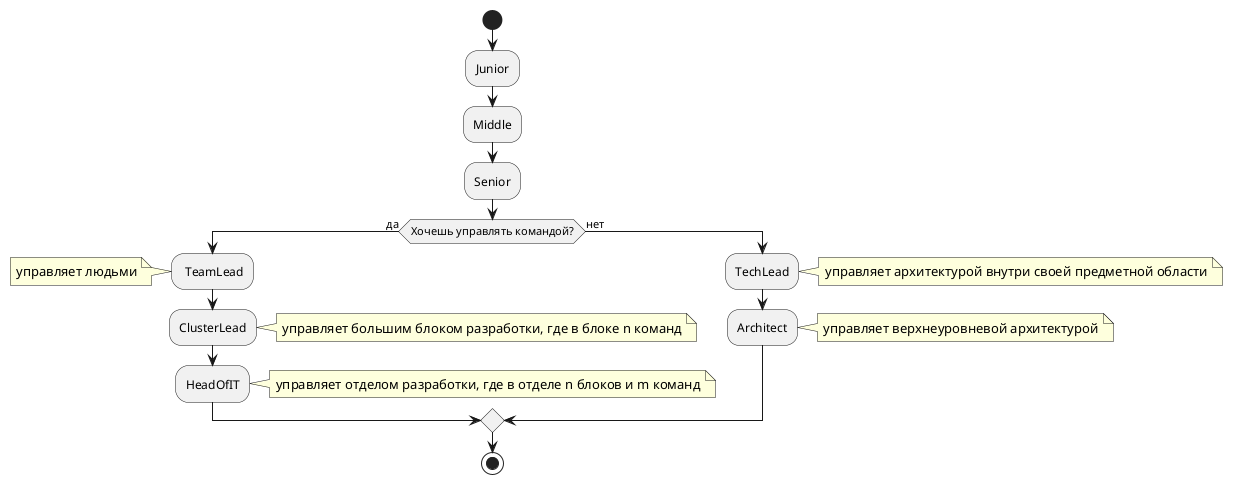 @startuml

start

:Junior;
:Middle;
:Senior;

if (Хочешь управлять командой?) then (да)
    : TeamLead;
    note left: управляет людьми
    :ClusterLead;
    note right: управляет большим блоком разработки, где в блоке n команд
    :HeadOfIT;
    note right: управляет отделом разработки, где в отделе n блоков и m команд
else (нет)
    :TechLead;
    note right: управляет архитектурой внутри своей предметной области
    :Architect;
    note right: управляет верхнеуровневой архитектурой
endif

stop
@enduml
